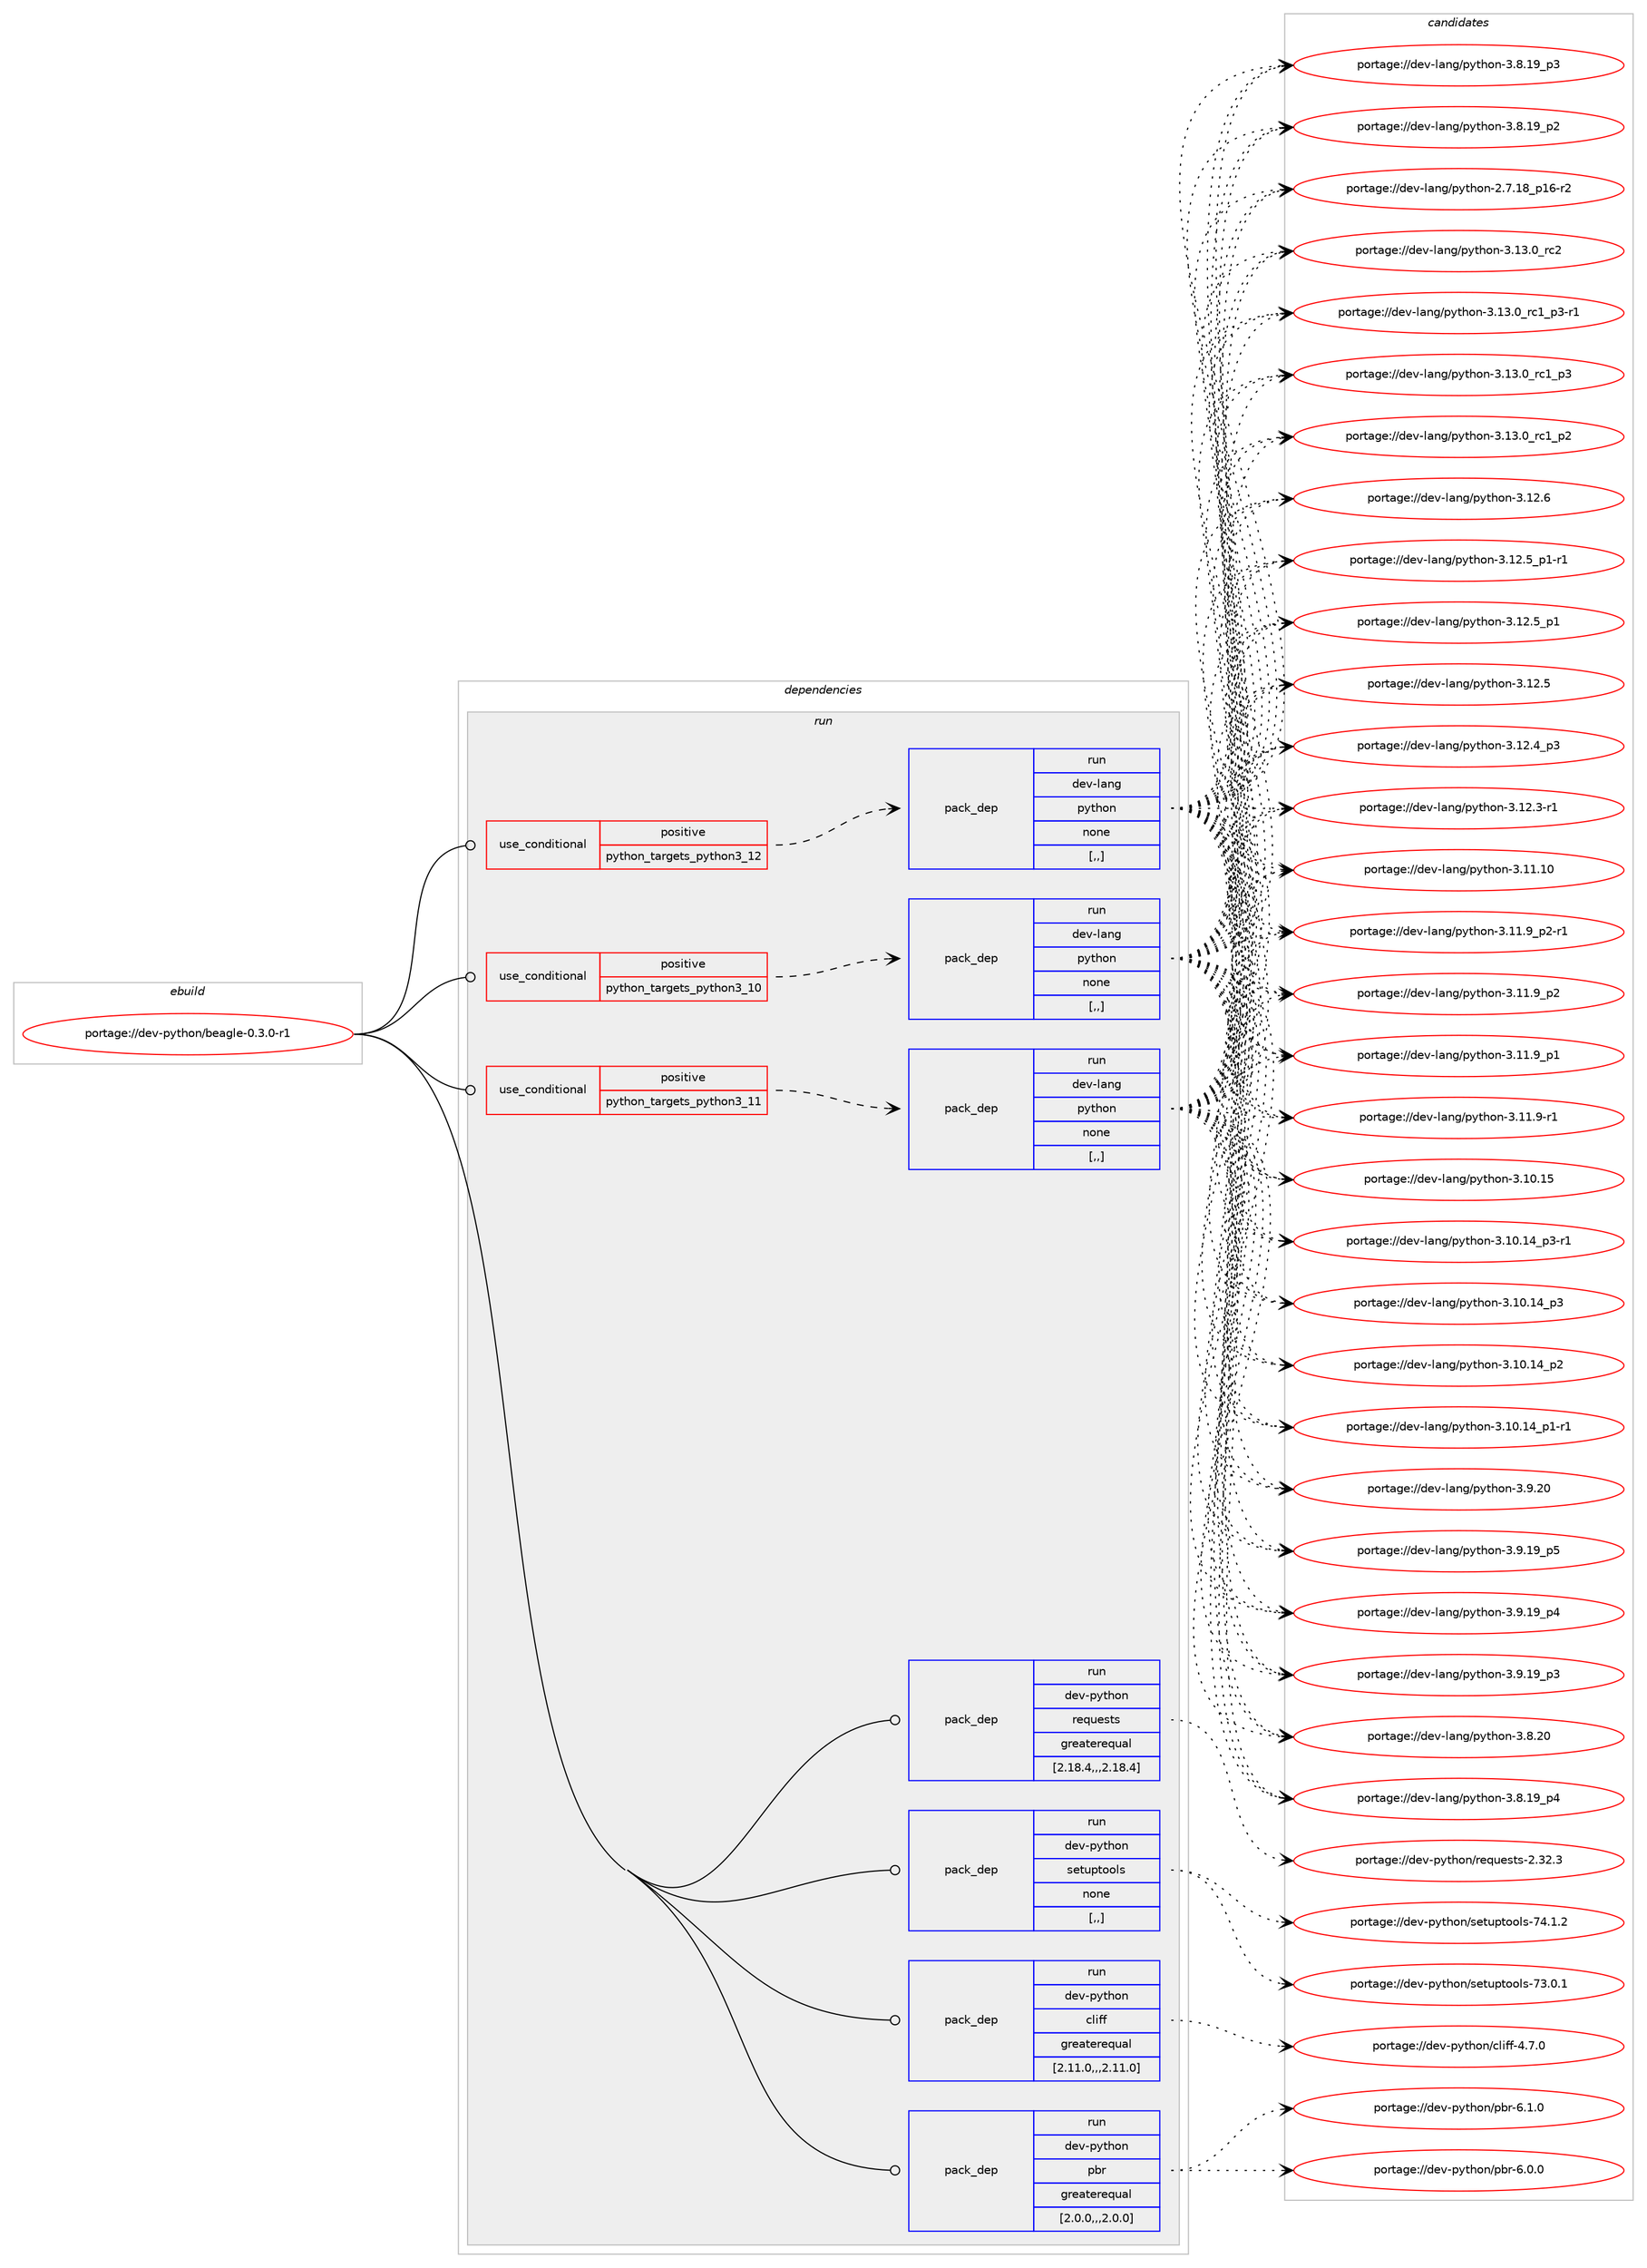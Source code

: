 digraph prolog {

# *************
# Graph options
# *************

newrank=true;
concentrate=true;
compound=true;
graph [rankdir=LR,fontname=Helvetica,fontsize=10,ranksep=1.5];#, ranksep=2.5, nodesep=0.2];
edge  [arrowhead=vee];
node  [fontname=Helvetica,fontsize=10];

# **********
# The ebuild
# **********

subgraph cluster_leftcol {
color=gray;
label=<<i>ebuild</i>>;
id [label="portage://dev-python/beagle-0.3.0-r1", color=red, width=4, href="../dev-python/beagle-0.3.0-r1.svg"];
}

# ****************
# The dependencies
# ****************

subgraph cluster_midcol {
color=gray;
label=<<i>dependencies</i>>;
subgraph cluster_compile {
fillcolor="#eeeeee";
style=filled;
label=<<i>compile</i>>;
}
subgraph cluster_compileandrun {
fillcolor="#eeeeee";
style=filled;
label=<<i>compile and run</i>>;
}
subgraph cluster_run {
fillcolor="#eeeeee";
style=filled;
label=<<i>run</i>>;
subgraph cond161476 {
dependency636825 [label=<<TABLE BORDER="0" CELLBORDER="1" CELLSPACING="0" CELLPADDING="4"><TR><TD ROWSPAN="3" CELLPADDING="10">use_conditional</TD></TR><TR><TD>positive</TD></TR><TR><TD>python_targets_python3_10</TD></TR></TABLE>>, shape=none, color=red];
subgraph pack470535 {
dependency636826 [label=<<TABLE BORDER="0" CELLBORDER="1" CELLSPACING="0" CELLPADDING="4" WIDTH="220"><TR><TD ROWSPAN="6" CELLPADDING="30">pack_dep</TD></TR><TR><TD WIDTH="110">run</TD></TR><TR><TD>dev-lang</TD></TR><TR><TD>python</TD></TR><TR><TD>none</TD></TR><TR><TD>[,,]</TD></TR></TABLE>>, shape=none, color=blue];
}
dependency636825:e -> dependency636826:w [weight=20,style="dashed",arrowhead="vee"];
}
id:e -> dependency636825:w [weight=20,style="solid",arrowhead="odot"];
subgraph cond161477 {
dependency636827 [label=<<TABLE BORDER="0" CELLBORDER="1" CELLSPACING="0" CELLPADDING="4"><TR><TD ROWSPAN="3" CELLPADDING="10">use_conditional</TD></TR><TR><TD>positive</TD></TR><TR><TD>python_targets_python3_11</TD></TR></TABLE>>, shape=none, color=red];
subgraph pack470536 {
dependency636828 [label=<<TABLE BORDER="0" CELLBORDER="1" CELLSPACING="0" CELLPADDING="4" WIDTH="220"><TR><TD ROWSPAN="6" CELLPADDING="30">pack_dep</TD></TR><TR><TD WIDTH="110">run</TD></TR><TR><TD>dev-lang</TD></TR><TR><TD>python</TD></TR><TR><TD>none</TD></TR><TR><TD>[,,]</TD></TR></TABLE>>, shape=none, color=blue];
}
dependency636827:e -> dependency636828:w [weight=20,style="dashed",arrowhead="vee"];
}
id:e -> dependency636827:w [weight=20,style="solid",arrowhead="odot"];
subgraph cond161478 {
dependency636829 [label=<<TABLE BORDER="0" CELLBORDER="1" CELLSPACING="0" CELLPADDING="4"><TR><TD ROWSPAN="3" CELLPADDING="10">use_conditional</TD></TR><TR><TD>positive</TD></TR><TR><TD>python_targets_python3_12</TD></TR></TABLE>>, shape=none, color=red];
subgraph pack470537 {
dependency636830 [label=<<TABLE BORDER="0" CELLBORDER="1" CELLSPACING="0" CELLPADDING="4" WIDTH="220"><TR><TD ROWSPAN="6" CELLPADDING="30">pack_dep</TD></TR><TR><TD WIDTH="110">run</TD></TR><TR><TD>dev-lang</TD></TR><TR><TD>python</TD></TR><TR><TD>none</TD></TR><TR><TD>[,,]</TD></TR></TABLE>>, shape=none, color=blue];
}
dependency636829:e -> dependency636830:w [weight=20,style="dashed",arrowhead="vee"];
}
id:e -> dependency636829:w [weight=20,style="solid",arrowhead="odot"];
subgraph pack470538 {
dependency636831 [label=<<TABLE BORDER="0" CELLBORDER="1" CELLSPACING="0" CELLPADDING="4" WIDTH="220"><TR><TD ROWSPAN="6" CELLPADDING="30">pack_dep</TD></TR><TR><TD WIDTH="110">run</TD></TR><TR><TD>dev-python</TD></TR><TR><TD>cliff</TD></TR><TR><TD>greaterequal</TD></TR><TR><TD>[2.11.0,,,2.11.0]</TD></TR></TABLE>>, shape=none, color=blue];
}
id:e -> dependency636831:w [weight=20,style="solid",arrowhead="odot"];
subgraph pack470539 {
dependency636832 [label=<<TABLE BORDER="0" CELLBORDER="1" CELLSPACING="0" CELLPADDING="4" WIDTH="220"><TR><TD ROWSPAN="6" CELLPADDING="30">pack_dep</TD></TR><TR><TD WIDTH="110">run</TD></TR><TR><TD>dev-python</TD></TR><TR><TD>pbr</TD></TR><TR><TD>greaterequal</TD></TR><TR><TD>[2.0.0,,,2.0.0]</TD></TR></TABLE>>, shape=none, color=blue];
}
id:e -> dependency636832:w [weight=20,style="solid",arrowhead="odot"];
subgraph pack470540 {
dependency636833 [label=<<TABLE BORDER="0" CELLBORDER="1" CELLSPACING="0" CELLPADDING="4" WIDTH="220"><TR><TD ROWSPAN="6" CELLPADDING="30">pack_dep</TD></TR><TR><TD WIDTH="110">run</TD></TR><TR><TD>dev-python</TD></TR><TR><TD>requests</TD></TR><TR><TD>greaterequal</TD></TR><TR><TD>[2.18.4,,,2.18.4]</TD></TR></TABLE>>, shape=none, color=blue];
}
id:e -> dependency636833:w [weight=20,style="solid",arrowhead="odot"];
subgraph pack470541 {
dependency636834 [label=<<TABLE BORDER="0" CELLBORDER="1" CELLSPACING="0" CELLPADDING="4" WIDTH="220"><TR><TD ROWSPAN="6" CELLPADDING="30">pack_dep</TD></TR><TR><TD WIDTH="110">run</TD></TR><TR><TD>dev-python</TD></TR><TR><TD>setuptools</TD></TR><TR><TD>none</TD></TR><TR><TD>[,,]</TD></TR></TABLE>>, shape=none, color=blue];
}
id:e -> dependency636834:w [weight=20,style="solid",arrowhead="odot"];
}
}

# **************
# The candidates
# **************

subgraph cluster_choices {
rank=same;
color=gray;
label=<<i>candidates</i>>;

subgraph choice470535 {
color=black;
nodesep=1;
choice10010111845108971101034711212111610411111045514649514648951149950 [label="portage://dev-lang/python-3.13.0_rc2", color=red, width=4,href="../dev-lang/python-3.13.0_rc2.svg"];
choice1001011184510897110103471121211161041111104551464951464895114994995112514511449 [label="portage://dev-lang/python-3.13.0_rc1_p3-r1", color=red, width=4,href="../dev-lang/python-3.13.0_rc1_p3-r1.svg"];
choice100101118451089711010347112121116104111110455146495146489511499499511251 [label="portage://dev-lang/python-3.13.0_rc1_p3", color=red, width=4,href="../dev-lang/python-3.13.0_rc1_p3.svg"];
choice100101118451089711010347112121116104111110455146495146489511499499511250 [label="portage://dev-lang/python-3.13.0_rc1_p2", color=red, width=4,href="../dev-lang/python-3.13.0_rc1_p2.svg"];
choice10010111845108971101034711212111610411111045514649504654 [label="portage://dev-lang/python-3.12.6", color=red, width=4,href="../dev-lang/python-3.12.6.svg"];
choice1001011184510897110103471121211161041111104551464950465395112494511449 [label="portage://dev-lang/python-3.12.5_p1-r1", color=red, width=4,href="../dev-lang/python-3.12.5_p1-r1.svg"];
choice100101118451089711010347112121116104111110455146495046539511249 [label="portage://dev-lang/python-3.12.5_p1", color=red, width=4,href="../dev-lang/python-3.12.5_p1.svg"];
choice10010111845108971101034711212111610411111045514649504653 [label="portage://dev-lang/python-3.12.5", color=red, width=4,href="../dev-lang/python-3.12.5.svg"];
choice100101118451089711010347112121116104111110455146495046529511251 [label="portage://dev-lang/python-3.12.4_p3", color=red, width=4,href="../dev-lang/python-3.12.4_p3.svg"];
choice100101118451089711010347112121116104111110455146495046514511449 [label="portage://dev-lang/python-3.12.3-r1", color=red, width=4,href="../dev-lang/python-3.12.3-r1.svg"];
choice1001011184510897110103471121211161041111104551464949464948 [label="portage://dev-lang/python-3.11.10", color=red, width=4,href="../dev-lang/python-3.11.10.svg"];
choice1001011184510897110103471121211161041111104551464949465795112504511449 [label="portage://dev-lang/python-3.11.9_p2-r1", color=red, width=4,href="../dev-lang/python-3.11.9_p2-r1.svg"];
choice100101118451089711010347112121116104111110455146494946579511250 [label="portage://dev-lang/python-3.11.9_p2", color=red, width=4,href="../dev-lang/python-3.11.9_p2.svg"];
choice100101118451089711010347112121116104111110455146494946579511249 [label="portage://dev-lang/python-3.11.9_p1", color=red, width=4,href="../dev-lang/python-3.11.9_p1.svg"];
choice100101118451089711010347112121116104111110455146494946574511449 [label="portage://dev-lang/python-3.11.9-r1", color=red, width=4,href="../dev-lang/python-3.11.9-r1.svg"];
choice1001011184510897110103471121211161041111104551464948464953 [label="portage://dev-lang/python-3.10.15", color=red, width=4,href="../dev-lang/python-3.10.15.svg"];
choice100101118451089711010347112121116104111110455146494846495295112514511449 [label="portage://dev-lang/python-3.10.14_p3-r1", color=red, width=4,href="../dev-lang/python-3.10.14_p3-r1.svg"];
choice10010111845108971101034711212111610411111045514649484649529511251 [label="portage://dev-lang/python-3.10.14_p3", color=red, width=4,href="../dev-lang/python-3.10.14_p3.svg"];
choice10010111845108971101034711212111610411111045514649484649529511250 [label="portage://dev-lang/python-3.10.14_p2", color=red, width=4,href="../dev-lang/python-3.10.14_p2.svg"];
choice100101118451089711010347112121116104111110455146494846495295112494511449 [label="portage://dev-lang/python-3.10.14_p1-r1", color=red, width=4,href="../dev-lang/python-3.10.14_p1-r1.svg"];
choice10010111845108971101034711212111610411111045514657465048 [label="portage://dev-lang/python-3.9.20", color=red, width=4,href="../dev-lang/python-3.9.20.svg"];
choice100101118451089711010347112121116104111110455146574649579511253 [label="portage://dev-lang/python-3.9.19_p5", color=red, width=4,href="../dev-lang/python-3.9.19_p5.svg"];
choice100101118451089711010347112121116104111110455146574649579511252 [label="portage://dev-lang/python-3.9.19_p4", color=red, width=4,href="../dev-lang/python-3.9.19_p4.svg"];
choice100101118451089711010347112121116104111110455146574649579511251 [label="portage://dev-lang/python-3.9.19_p3", color=red, width=4,href="../dev-lang/python-3.9.19_p3.svg"];
choice10010111845108971101034711212111610411111045514656465048 [label="portage://dev-lang/python-3.8.20", color=red, width=4,href="../dev-lang/python-3.8.20.svg"];
choice100101118451089711010347112121116104111110455146564649579511252 [label="portage://dev-lang/python-3.8.19_p4", color=red, width=4,href="../dev-lang/python-3.8.19_p4.svg"];
choice100101118451089711010347112121116104111110455146564649579511251 [label="portage://dev-lang/python-3.8.19_p3", color=red, width=4,href="../dev-lang/python-3.8.19_p3.svg"];
choice100101118451089711010347112121116104111110455146564649579511250 [label="portage://dev-lang/python-3.8.19_p2", color=red, width=4,href="../dev-lang/python-3.8.19_p2.svg"];
choice100101118451089711010347112121116104111110455046554649569511249544511450 [label="portage://dev-lang/python-2.7.18_p16-r2", color=red, width=4,href="../dev-lang/python-2.7.18_p16-r2.svg"];
dependency636826:e -> choice10010111845108971101034711212111610411111045514649514648951149950:w [style=dotted,weight="100"];
dependency636826:e -> choice1001011184510897110103471121211161041111104551464951464895114994995112514511449:w [style=dotted,weight="100"];
dependency636826:e -> choice100101118451089711010347112121116104111110455146495146489511499499511251:w [style=dotted,weight="100"];
dependency636826:e -> choice100101118451089711010347112121116104111110455146495146489511499499511250:w [style=dotted,weight="100"];
dependency636826:e -> choice10010111845108971101034711212111610411111045514649504654:w [style=dotted,weight="100"];
dependency636826:e -> choice1001011184510897110103471121211161041111104551464950465395112494511449:w [style=dotted,weight="100"];
dependency636826:e -> choice100101118451089711010347112121116104111110455146495046539511249:w [style=dotted,weight="100"];
dependency636826:e -> choice10010111845108971101034711212111610411111045514649504653:w [style=dotted,weight="100"];
dependency636826:e -> choice100101118451089711010347112121116104111110455146495046529511251:w [style=dotted,weight="100"];
dependency636826:e -> choice100101118451089711010347112121116104111110455146495046514511449:w [style=dotted,weight="100"];
dependency636826:e -> choice1001011184510897110103471121211161041111104551464949464948:w [style=dotted,weight="100"];
dependency636826:e -> choice1001011184510897110103471121211161041111104551464949465795112504511449:w [style=dotted,weight="100"];
dependency636826:e -> choice100101118451089711010347112121116104111110455146494946579511250:w [style=dotted,weight="100"];
dependency636826:e -> choice100101118451089711010347112121116104111110455146494946579511249:w [style=dotted,weight="100"];
dependency636826:e -> choice100101118451089711010347112121116104111110455146494946574511449:w [style=dotted,weight="100"];
dependency636826:e -> choice1001011184510897110103471121211161041111104551464948464953:w [style=dotted,weight="100"];
dependency636826:e -> choice100101118451089711010347112121116104111110455146494846495295112514511449:w [style=dotted,weight="100"];
dependency636826:e -> choice10010111845108971101034711212111610411111045514649484649529511251:w [style=dotted,weight="100"];
dependency636826:e -> choice10010111845108971101034711212111610411111045514649484649529511250:w [style=dotted,weight="100"];
dependency636826:e -> choice100101118451089711010347112121116104111110455146494846495295112494511449:w [style=dotted,weight="100"];
dependency636826:e -> choice10010111845108971101034711212111610411111045514657465048:w [style=dotted,weight="100"];
dependency636826:e -> choice100101118451089711010347112121116104111110455146574649579511253:w [style=dotted,weight="100"];
dependency636826:e -> choice100101118451089711010347112121116104111110455146574649579511252:w [style=dotted,weight="100"];
dependency636826:e -> choice100101118451089711010347112121116104111110455146574649579511251:w [style=dotted,weight="100"];
dependency636826:e -> choice10010111845108971101034711212111610411111045514656465048:w [style=dotted,weight="100"];
dependency636826:e -> choice100101118451089711010347112121116104111110455146564649579511252:w [style=dotted,weight="100"];
dependency636826:e -> choice100101118451089711010347112121116104111110455146564649579511251:w [style=dotted,weight="100"];
dependency636826:e -> choice100101118451089711010347112121116104111110455146564649579511250:w [style=dotted,weight="100"];
dependency636826:e -> choice100101118451089711010347112121116104111110455046554649569511249544511450:w [style=dotted,weight="100"];
}
subgraph choice470536 {
color=black;
nodesep=1;
choice10010111845108971101034711212111610411111045514649514648951149950 [label="portage://dev-lang/python-3.13.0_rc2", color=red, width=4,href="../dev-lang/python-3.13.0_rc2.svg"];
choice1001011184510897110103471121211161041111104551464951464895114994995112514511449 [label="portage://dev-lang/python-3.13.0_rc1_p3-r1", color=red, width=4,href="../dev-lang/python-3.13.0_rc1_p3-r1.svg"];
choice100101118451089711010347112121116104111110455146495146489511499499511251 [label="portage://dev-lang/python-3.13.0_rc1_p3", color=red, width=4,href="../dev-lang/python-3.13.0_rc1_p3.svg"];
choice100101118451089711010347112121116104111110455146495146489511499499511250 [label="portage://dev-lang/python-3.13.0_rc1_p2", color=red, width=4,href="../dev-lang/python-3.13.0_rc1_p2.svg"];
choice10010111845108971101034711212111610411111045514649504654 [label="portage://dev-lang/python-3.12.6", color=red, width=4,href="../dev-lang/python-3.12.6.svg"];
choice1001011184510897110103471121211161041111104551464950465395112494511449 [label="portage://dev-lang/python-3.12.5_p1-r1", color=red, width=4,href="../dev-lang/python-3.12.5_p1-r1.svg"];
choice100101118451089711010347112121116104111110455146495046539511249 [label="portage://dev-lang/python-3.12.5_p1", color=red, width=4,href="../dev-lang/python-3.12.5_p1.svg"];
choice10010111845108971101034711212111610411111045514649504653 [label="portage://dev-lang/python-3.12.5", color=red, width=4,href="../dev-lang/python-3.12.5.svg"];
choice100101118451089711010347112121116104111110455146495046529511251 [label="portage://dev-lang/python-3.12.4_p3", color=red, width=4,href="../dev-lang/python-3.12.4_p3.svg"];
choice100101118451089711010347112121116104111110455146495046514511449 [label="portage://dev-lang/python-3.12.3-r1", color=red, width=4,href="../dev-lang/python-3.12.3-r1.svg"];
choice1001011184510897110103471121211161041111104551464949464948 [label="portage://dev-lang/python-3.11.10", color=red, width=4,href="../dev-lang/python-3.11.10.svg"];
choice1001011184510897110103471121211161041111104551464949465795112504511449 [label="portage://dev-lang/python-3.11.9_p2-r1", color=red, width=4,href="../dev-lang/python-3.11.9_p2-r1.svg"];
choice100101118451089711010347112121116104111110455146494946579511250 [label="portage://dev-lang/python-3.11.9_p2", color=red, width=4,href="../dev-lang/python-3.11.9_p2.svg"];
choice100101118451089711010347112121116104111110455146494946579511249 [label="portage://dev-lang/python-3.11.9_p1", color=red, width=4,href="../dev-lang/python-3.11.9_p1.svg"];
choice100101118451089711010347112121116104111110455146494946574511449 [label="portage://dev-lang/python-3.11.9-r1", color=red, width=4,href="../dev-lang/python-3.11.9-r1.svg"];
choice1001011184510897110103471121211161041111104551464948464953 [label="portage://dev-lang/python-3.10.15", color=red, width=4,href="../dev-lang/python-3.10.15.svg"];
choice100101118451089711010347112121116104111110455146494846495295112514511449 [label="portage://dev-lang/python-3.10.14_p3-r1", color=red, width=4,href="../dev-lang/python-3.10.14_p3-r1.svg"];
choice10010111845108971101034711212111610411111045514649484649529511251 [label="portage://dev-lang/python-3.10.14_p3", color=red, width=4,href="../dev-lang/python-3.10.14_p3.svg"];
choice10010111845108971101034711212111610411111045514649484649529511250 [label="portage://dev-lang/python-3.10.14_p2", color=red, width=4,href="../dev-lang/python-3.10.14_p2.svg"];
choice100101118451089711010347112121116104111110455146494846495295112494511449 [label="portage://dev-lang/python-3.10.14_p1-r1", color=red, width=4,href="../dev-lang/python-3.10.14_p1-r1.svg"];
choice10010111845108971101034711212111610411111045514657465048 [label="portage://dev-lang/python-3.9.20", color=red, width=4,href="../dev-lang/python-3.9.20.svg"];
choice100101118451089711010347112121116104111110455146574649579511253 [label="portage://dev-lang/python-3.9.19_p5", color=red, width=4,href="../dev-lang/python-3.9.19_p5.svg"];
choice100101118451089711010347112121116104111110455146574649579511252 [label="portage://dev-lang/python-3.9.19_p4", color=red, width=4,href="../dev-lang/python-3.9.19_p4.svg"];
choice100101118451089711010347112121116104111110455146574649579511251 [label="portage://dev-lang/python-3.9.19_p3", color=red, width=4,href="../dev-lang/python-3.9.19_p3.svg"];
choice10010111845108971101034711212111610411111045514656465048 [label="portage://dev-lang/python-3.8.20", color=red, width=4,href="../dev-lang/python-3.8.20.svg"];
choice100101118451089711010347112121116104111110455146564649579511252 [label="portage://dev-lang/python-3.8.19_p4", color=red, width=4,href="../dev-lang/python-3.8.19_p4.svg"];
choice100101118451089711010347112121116104111110455146564649579511251 [label="portage://dev-lang/python-3.8.19_p3", color=red, width=4,href="../dev-lang/python-3.8.19_p3.svg"];
choice100101118451089711010347112121116104111110455146564649579511250 [label="portage://dev-lang/python-3.8.19_p2", color=red, width=4,href="../dev-lang/python-3.8.19_p2.svg"];
choice100101118451089711010347112121116104111110455046554649569511249544511450 [label="portage://dev-lang/python-2.7.18_p16-r2", color=red, width=4,href="../dev-lang/python-2.7.18_p16-r2.svg"];
dependency636828:e -> choice10010111845108971101034711212111610411111045514649514648951149950:w [style=dotted,weight="100"];
dependency636828:e -> choice1001011184510897110103471121211161041111104551464951464895114994995112514511449:w [style=dotted,weight="100"];
dependency636828:e -> choice100101118451089711010347112121116104111110455146495146489511499499511251:w [style=dotted,weight="100"];
dependency636828:e -> choice100101118451089711010347112121116104111110455146495146489511499499511250:w [style=dotted,weight="100"];
dependency636828:e -> choice10010111845108971101034711212111610411111045514649504654:w [style=dotted,weight="100"];
dependency636828:e -> choice1001011184510897110103471121211161041111104551464950465395112494511449:w [style=dotted,weight="100"];
dependency636828:e -> choice100101118451089711010347112121116104111110455146495046539511249:w [style=dotted,weight="100"];
dependency636828:e -> choice10010111845108971101034711212111610411111045514649504653:w [style=dotted,weight="100"];
dependency636828:e -> choice100101118451089711010347112121116104111110455146495046529511251:w [style=dotted,weight="100"];
dependency636828:e -> choice100101118451089711010347112121116104111110455146495046514511449:w [style=dotted,weight="100"];
dependency636828:e -> choice1001011184510897110103471121211161041111104551464949464948:w [style=dotted,weight="100"];
dependency636828:e -> choice1001011184510897110103471121211161041111104551464949465795112504511449:w [style=dotted,weight="100"];
dependency636828:e -> choice100101118451089711010347112121116104111110455146494946579511250:w [style=dotted,weight="100"];
dependency636828:e -> choice100101118451089711010347112121116104111110455146494946579511249:w [style=dotted,weight="100"];
dependency636828:e -> choice100101118451089711010347112121116104111110455146494946574511449:w [style=dotted,weight="100"];
dependency636828:e -> choice1001011184510897110103471121211161041111104551464948464953:w [style=dotted,weight="100"];
dependency636828:e -> choice100101118451089711010347112121116104111110455146494846495295112514511449:w [style=dotted,weight="100"];
dependency636828:e -> choice10010111845108971101034711212111610411111045514649484649529511251:w [style=dotted,weight="100"];
dependency636828:e -> choice10010111845108971101034711212111610411111045514649484649529511250:w [style=dotted,weight="100"];
dependency636828:e -> choice100101118451089711010347112121116104111110455146494846495295112494511449:w [style=dotted,weight="100"];
dependency636828:e -> choice10010111845108971101034711212111610411111045514657465048:w [style=dotted,weight="100"];
dependency636828:e -> choice100101118451089711010347112121116104111110455146574649579511253:w [style=dotted,weight="100"];
dependency636828:e -> choice100101118451089711010347112121116104111110455146574649579511252:w [style=dotted,weight="100"];
dependency636828:e -> choice100101118451089711010347112121116104111110455146574649579511251:w [style=dotted,weight="100"];
dependency636828:e -> choice10010111845108971101034711212111610411111045514656465048:w [style=dotted,weight="100"];
dependency636828:e -> choice100101118451089711010347112121116104111110455146564649579511252:w [style=dotted,weight="100"];
dependency636828:e -> choice100101118451089711010347112121116104111110455146564649579511251:w [style=dotted,weight="100"];
dependency636828:e -> choice100101118451089711010347112121116104111110455146564649579511250:w [style=dotted,weight="100"];
dependency636828:e -> choice100101118451089711010347112121116104111110455046554649569511249544511450:w [style=dotted,weight="100"];
}
subgraph choice470537 {
color=black;
nodesep=1;
choice10010111845108971101034711212111610411111045514649514648951149950 [label="portage://dev-lang/python-3.13.0_rc2", color=red, width=4,href="../dev-lang/python-3.13.0_rc2.svg"];
choice1001011184510897110103471121211161041111104551464951464895114994995112514511449 [label="portage://dev-lang/python-3.13.0_rc1_p3-r1", color=red, width=4,href="../dev-lang/python-3.13.0_rc1_p3-r1.svg"];
choice100101118451089711010347112121116104111110455146495146489511499499511251 [label="portage://dev-lang/python-3.13.0_rc1_p3", color=red, width=4,href="../dev-lang/python-3.13.0_rc1_p3.svg"];
choice100101118451089711010347112121116104111110455146495146489511499499511250 [label="portage://dev-lang/python-3.13.0_rc1_p2", color=red, width=4,href="../dev-lang/python-3.13.0_rc1_p2.svg"];
choice10010111845108971101034711212111610411111045514649504654 [label="portage://dev-lang/python-3.12.6", color=red, width=4,href="../dev-lang/python-3.12.6.svg"];
choice1001011184510897110103471121211161041111104551464950465395112494511449 [label="portage://dev-lang/python-3.12.5_p1-r1", color=red, width=4,href="../dev-lang/python-3.12.5_p1-r1.svg"];
choice100101118451089711010347112121116104111110455146495046539511249 [label="portage://dev-lang/python-3.12.5_p1", color=red, width=4,href="../dev-lang/python-3.12.5_p1.svg"];
choice10010111845108971101034711212111610411111045514649504653 [label="portage://dev-lang/python-3.12.5", color=red, width=4,href="../dev-lang/python-3.12.5.svg"];
choice100101118451089711010347112121116104111110455146495046529511251 [label="portage://dev-lang/python-3.12.4_p3", color=red, width=4,href="../dev-lang/python-3.12.4_p3.svg"];
choice100101118451089711010347112121116104111110455146495046514511449 [label="portage://dev-lang/python-3.12.3-r1", color=red, width=4,href="../dev-lang/python-3.12.3-r1.svg"];
choice1001011184510897110103471121211161041111104551464949464948 [label="portage://dev-lang/python-3.11.10", color=red, width=4,href="../dev-lang/python-3.11.10.svg"];
choice1001011184510897110103471121211161041111104551464949465795112504511449 [label="portage://dev-lang/python-3.11.9_p2-r1", color=red, width=4,href="../dev-lang/python-3.11.9_p2-r1.svg"];
choice100101118451089711010347112121116104111110455146494946579511250 [label="portage://dev-lang/python-3.11.9_p2", color=red, width=4,href="../dev-lang/python-3.11.9_p2.svg"];
choice100101118451089711010347112121116104111110455146494946579511249 [label="portage://dev-lang/python-3.11.9_p1", color=red, width=4,href="../dev-lang/python-3.11.9_p1.svg"];
choice100101118451089711010347112121116104111110455146494946574511449 [label="portage://dev-lang/python-3.11.9-r1", color=red, width=4,href="../dev-lang/python-3.11.9-r1.svg"];
choice1001011184510897110103471121211161041111104551464948464953 [label="portage://dev-lang/python-3.10.15", color=red, width=4,href="../dev-lang/python-3.10.15.svg"];
choice100101118451089711010347112121116104111110455146494846495295112514511449 [label="portage://dev-lang/python-3.10.14_p3-r1", color=red, width=4,href="../dev-lang/python-3.10.14_p3-r1.svg"];
choice10010111845108971101034711212111610411111045514649484649529511251 [label="portage://dev-lang/python-3.10.14_p3", color=red, width=4,href="../dev-lang/python-3.10.14_p3.svg"];
choice10010111845108971101034711212111610411111045514649484649529511250 [label="portage://dev-lang/python-3.10.14_p2", color=red, width=4,href="../dev-lang/python-3.10.14_p2.svg"];
choice100101118451089711010347112121116104111110455146494846495295112494511449 [label="portage://dev-lang/python-3.10.14_p1-r1", color=red, width=4,href="../dev-lang/python-3.10.14_p1-r1.svg"];
choice10010111845108971101034711212111610411111045514657465048 [label="portage://dev-lang/python-3.9.20", color=red, width=4,href="../dev-lang/python-3.9.20.svg"];
choice100101118451089711010347112121116104111110455146574649579511253 [label="portage://dev-lang/python-3.9.19_p5", color=red, width=4,href="../dev-lang/python-3.9.19_p5.svg"];
choice100101118451089711010347112121116104111110455146574649579511252 [label="portage://dev-lang/python-3.9.19_p4", color=red, width=4,href="../dev-lang/python-3.9.19_p4.svg"];
choice100101118451089711010347112121116104111110455146574649579511251 [label="portage://dev-lang/python-3.9.19_p3", color=red, width=4,href="../dev-lang/python-3.9.19_p3.svg"];
choice10010111845108971101034711212111610411111045514656465048 [label="portage://dev-lang/python-3.8.20", color=red, width=4,href="../dev-lang/python-3.8.20.svg"];
choice100101118451089711010347112121116104111110455146564649579511252 [label="portage://dev-lang/python-3.8.19_p4", color=red, width=4,href="../dev-lang/python-3.8.19_p4.svg"];
choice100101118451089711010347112121116104111110455146564649579511251 [label="portage://dev-lang/python-3.8.19_p3", color=red, width=4,href="../dev-lang/python-3.8.19_p3.svg"];
choice100101118451089711010347112121116104111110455146564649579511250 [label="portage://dev-lang/python-3.8.19_p2", color=red, width=4,href="../dev-lang/python-3.8.19_p2.svg"];
choice100101118451089711010347112121116104111110455046554649569511249544511450 [label="portage://dev-lang/python-2.7.18_p16-r2", color=red, width=4,href="../dev-lang/python-2.7.18_p16-r2.svg"];
dependency636830:e -> choice10010111845108971101034711212111610411111045514649514648951149950:w [style=dotted,weight="100"];
dependency636830:e -> choice1001011184510897110103471121211161041111104551464951464895114994995112514511449:w [style=dotted,weight="100"];
dependency636830:e -> choice100101118451089711010347112121116104111110455146495146489511499499511251:w [style=dotted,weight="100"];
dependency636830:e -> choice100101118451089711010347112121116104111110455146495146489511499499511250:w [style=dotted,weight="100"];
dependency636830:e -> choice10010111845108971101034711212111610411111045514649504654:w [style=dotted,weight="100"];
dependency636830:e -> choice1001011184510897110103471121211161041111104551464950465395112494511449:w [style=dotted,weight="100"];
dependency636830:e -> choice100101118451089711010347112121116104111110455146495046539511249:w [style=dotted,weight="100"];
dependency636830:e -> choice10010111845108971101034711212111610411111045514649504653:w [style=dotted,weight="100"];
dependency636830:e -> choice100101118451089711010347112121116104111110455146495046529511251:w [style=dotted,weight="100"];
dependency636830:e -> choice100101118451089711010347112121116104111110455146495046514511449:w [style=dotted,weight="100"];
dependency636830:e -> choice1001011184510897110103471121211161041111104551464949464948:w [style=dotted,weight="100"];
dependency636830:e -> choice1001011184510897110103471121211161041111104551464949465795112504511449:w [style=dotted,weight="100"];
dependency636830:e -> choice100101118451089711010347112121116104111110455146494946579511250:w [style=dotted,weight="100"];
dependency636830:e -> choice100101118451089711010347112121116104111110455146494946579511249:w [style=dotted,weight="100"];
dependency636830:e -> choice100101118451089711010347112121116104111110455146494946574511449:w [style=dotted,weight="100"];
dependency636830:e -> choice1001011184510897110103471121211161041111104551464948464953:w [style=dotted,weight="100"];
dependency636830:e -> choice100101118451089711010347112121116104111110455146494846495295112514511449:w [style=dotted,weight="100"];
dependency636830:e -> choice10010111845108971101034711212111610411111045514649484649529511251:w [style=dotted,weight="100"];
dependency636830:e -> choice10010111845108971101034711212111610411111045514649484649529511250:w [style=dotted,weight="100"];
dependency636830:e -> choice100101118451089711010347112121116104111110455146494846495295112494511449:w [style=dotted,weight="100"];
dependency636830:e -> choice10010111845108971101034711212111610411111045514657465048:w [style=dotted,weight="100"];
dependency636830:e -> choice100101118451089711010347112121116104111110455146574649579511253:w [style=dotted,weight="100"];
dependency636830:e -> choice100101118451089711010347112121116104111110455146574649579511252:w [style=dotted,weight="100"];
dependency636830:e -> choice100101118451089711010347112121116104111110455146574649579511251:w [style=dotted,weight="100"];
dependency636830:e -> choice10010111845108971101034711212111610411111045514656465048:w [style=dotted,weight="100"];
dependency636830:e -> choice100101118451089711010347112121116104111110455146564649579511252:w [style=dotted,weight="100"];
dependency636830:e -> choice100101118451089711010347112121116104111110455146564649579511251:w [style=dotted,weight="100"];
dependency636830:e -> choice100101118451089711010347112121116104111110455146564649579511250:w [style=dotted,weight="100"];
dependency636830:e -> choice100101118451089711010347112121116104111110455046554649569511249544511450:w [style=dotted,weight="100"];
}
subgraph choice470538 {
color=black;
nodesep=1;
choice100101118451121211161041111104799108105102102455246554648 [label="portage://dev-python/cliff-4.7.0", color=red, width=4,href="../dev-python/cliff-4.7.0.svg"];
dependency636831:e -> choice100101118451121211161041111104799108105102102455246554648:w [style=dotted,weight="100"];
}
subgraph choice470539 {
color=black;
nodesep=1;
choice100101118451121211161041111104711298114455446494648 [label="portage://dev-python/pbr-6.1.0", color=red, width=4,href="../dev-python/pbr-6.1.0.svg"];
choice100101118451121211161041111104711298114455446484648 [label="portage://dev-python/pbr-6.0.0", color=red, width=4,href="../dev-python/pbr-6.0.0.svg"];
dependency636832:e -> choice100101118451121211161041111104711298114455446494648:w [style=dotted,weight="100"];
dependency636832:e -> choice100101118451121211161041111104711298114455446484648:w [style=dotted,weight="100"];
}
subgraph choice470540 {
color=black;
nodesep=1;
choice100101118451121211161041111104711410111311710111511611545504651504651 [label="portage://dev-python/requests-2.32.3", color=red, width=4,href="../dev-python/requests-2.32.3.svg"];
dependency636833:e -> choice100101118451121211161041111104711410111311710111511611545504651504651:w [style=dotted,weight="100"];
}
subgraph choice470541 {
color=black;
nodesep=1;
choice100101118451121211161041111104711510111611711211611111110811545555246494650 [label="portage://dev-python/setuptools-74.1.2", color=red, width=4,href="../dev-python/setuptools-74.1.2.svg"];
choice100101118451121211161041111104711510111611711211611111110811545555146484649 [label="portage://dev-python/setuptools-73.0.1", color=red, width=4,href="../dev-python/setuptools-73.0.1.svg"];
dependency636834:e -> choice100101118451121211161041111104711510111611711211611111110811545555246494650:w [style=dotted,weight="100"];
dependency636834:e -> choice100101118451121211161041111104711510111611711211611111110811545555146484649:w [style=dotted,weight="100"];
}
}

}
